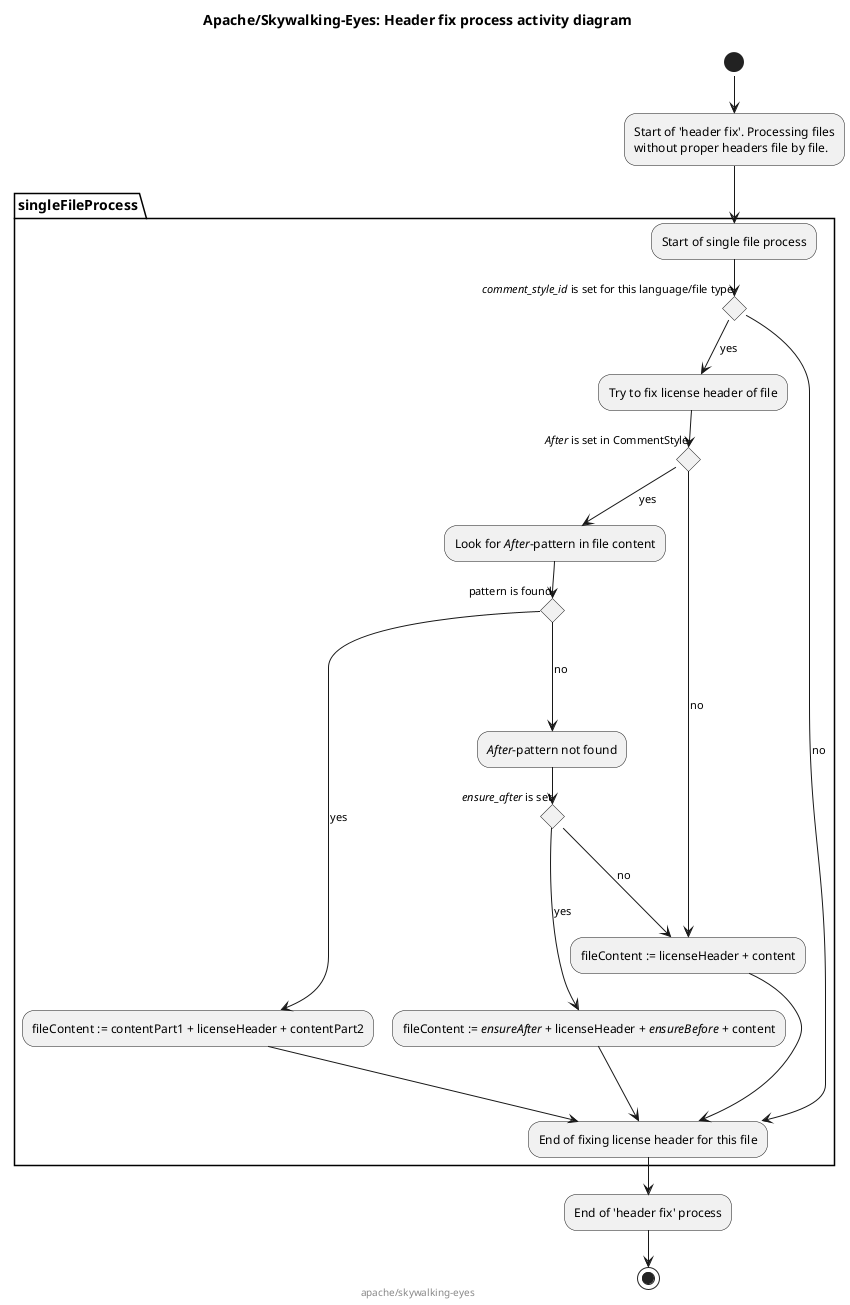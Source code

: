 @startuml

' Licensed to Apache Software Foundation (ASF) under one or more contributor
' license agreements. See the NOTICE file distributed with
' this work for additional information regarding copyright
' ownership. Apache Software Foundation (ASF) licenses this file to you under
' the Apache License, Version 2.0 (the "License"); you may
' not use this file except in compliance with the License.
' You may obtain a copy of the License at
'
'     http://www.apache.org/licenses/LICENSE-2.0
'
' Unless required by applicable law or agreed to in writing,
' software distributed under the License is distributed on an
' "AS IS" BASIS, WITHOUT WARRANTIES OR CONDITIONS OF ANY
' KIND, either express or implied.  See the License for the
' specific language governing permissions and limitations
' under the License.

' the following line cares about avoiding the need of graphviz dependency by PlantUML (in CI))
!pragma layout smetana

title "Apache/Skywalking-Eyes: Header fix process activity diagram"
footer apache/skywalking-eyes

(*) --> "Start of 'header fix'. Processing files\nwithout proper headers file by file." as startNode

partition singleFileProcess {
startNode --> "Start of single file process" as startFileNode

if "<i>comment_style_id</i> is set for this language/file type" then
    -->[yes] "Try to fix license header of file"

    if <i>After</i> is set in CommentStyle then
        -->[yes] Look for <i>After</i>-pattern in file content

        if pattern is found then
            ------->[yes] "fileContent := contentPart1 + licenseHeader + contentPart2"
            ---> "End of fixing license header for this file" as endFileProcessingNode
        else
            --->[no] "<i>After</i>-pattern not found"

            if "<i>ensure_after</i> is set" then
                ---->[yes] "fileContent := <i>ensureAfter</i> + licenseHeader + <i>ensureBefore</i> + content"
                ---> endFileProcessingNode
            else
                --->[no] "fileContent := licenseHeader + content" as defaultHeaderFix
            endif

        endif
    else
        -->[no] defaultHeaderFix
        ---> endFileProcessingNode
    endif
else
    ---->[no] endFileProcessingNode
endif
}

endFileProcessingNode --> "End of 'header fix' process" as endNode
endNode --> (*)

@enduml